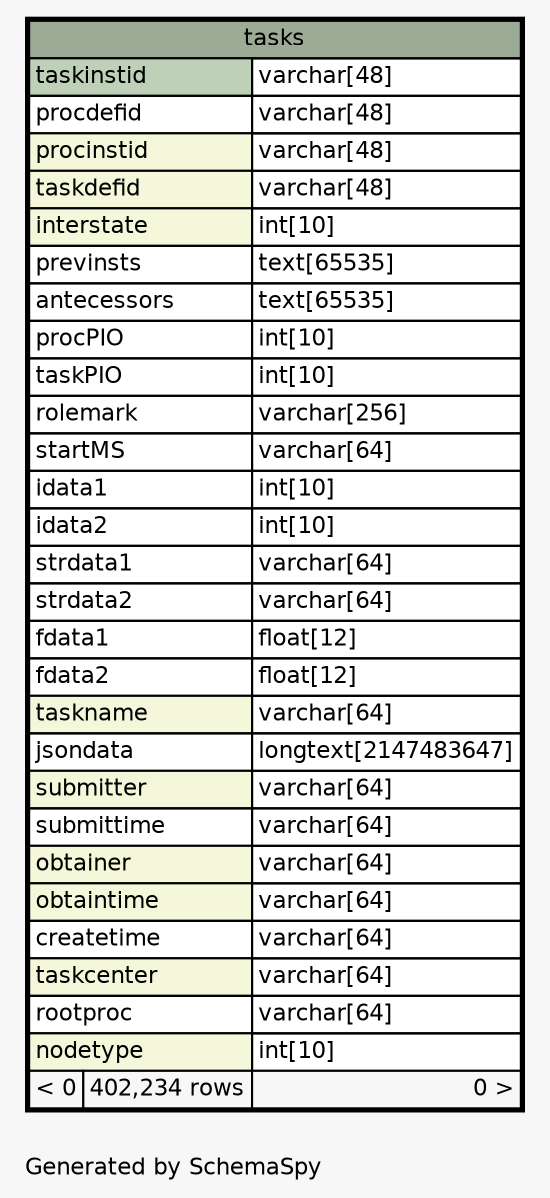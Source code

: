 // dot 2.26.0 on Linux 2.6.32-504.8.1.el6.x86_64
// SchemaSpy rev 590
digraph "oneDegreeRelationshipsDiagram" {
  graph [
    rankdir="RL"
    bgcolor="#f7f7f7"
    label="\nGenerated by SchemaSpy"
    labeljust="l"
    nodesep="0.18"
    ranksep="0.46"
    fontname="Helvetica"
    fontsize="11"
  ];
  node [
    fontname="Helvetica"
    fontsize="11"
    shape="plaintext"
  ];
  edge [
    arrowsize="0.8"
  ];
  "tasks" [
    label=<
    <TABLE BORDER="2" CELLBORDER="1" CELLSPACING="0" BGCOLOR="#ffffff">
      <TR><TD COLSPAN="3" BGCOLOR="#9bab96" ALIGN="CENTER">tasks</TD></TR>
      <TR><TD PORT="taskinstid" COLSPAN="2" BGCOLOR="#bed1b8" ALIGN="LEFT">taskinstid</TD><TD PORT="taskinstid.type" ALIGN="LEFT">varchar[48]</TD></TR>
      <TR><TD PORT="procdefid" COLSPAN="2" ALIGN="LEFT">procdefid</TD><TD PORT="procdefid.type" ALIGN="LEFT">varchar[48]</TD></TR>
      <TR><TD PORT="procinstid" COLSPAN="2" BGCOLOR="#f4f7da" ALIGN="LEFT">procinstid</TD><TD PORT="procinstid.type" ALIGN="LEFT">varchar[48]</TD></TR>
      <TR><TD PORT="taskdefid" COLSPAN="2" BGCOLOR="#f4f7da" ALIGN="LEFT">taskdefid</TD><TD PORT="taskdefid.type" ALIGN="LEFT">varchar[48]</TD></TR>
      <TR><TD PORT="interstate" COLSPAN="2" BGCOLOR="#f4f7da" ALIGN="LEFT">interstate</TD><TD PORT="interstate.type" ALIGN="LEFT">int[10]</TD></TR>
      <TR><TD PORT="previnsts" COLSPAN="2" ALIGN="LEFT">previnsts</TD><TD PORT="previnsts.type" ALIGN="LEFT">text[65535]</TD></TR>
      <TR><TD PORT="antecessors" COLSPAN="2" ALIGN="LEFT">antecessors</TD><TD PORT="antecessors.type" ALIGN="LEFT">text[65535]</TD></TR>
      <TR><TD PORT="procPIO" COLSPAN="2" ALIGN="LEFT">procPIO</TD><TD PORT="procPIO.type" ALIGN="LEFT">int[10]</TD></TR>
      <TR><TD PORT="taskPIO" COLSPAN="2" ALIGN="LEFT">taskPIO</TD><TD PORT="taskPIO.type" ALIGN="LEFT">int[10]</TD></TR>
      <TR><TD PORT="rolemark" COLSPAN="2" ALIGN="LEFT">rolemark</TD><TD PORT="rolemark.type" ALIGN="LEFT">varchar[256]</TD></TR>
      <TR><TD PORT="startMS" COLSPAN="2" ALIGN="LEFT">startMS</TD><TD PORT="startMS.type" ALIGN="LEFT">varchar[64]</TD></TR>
      <TR><TD PORT="idata1" COLSPAN="2" ALIGN="LEFT">idata1</TD><TD PORT="idata1.type" ALIGN="LEFT">int[10]</TD></TR>
      <TR><TD PORT="idata2" COLSPAN="2" ALIGN="LEFT">idata2</TD><TD PORT="idata2.type" ALIGN="LEFT">int[10]</TD></TR>
      <TR><TD PORT="strdata1" COLSPAN="2" ALIGN="LEFT">strdata1</TD><TD PORT="strdata1.type" ALIGN="LEFT">varchar[64]</TD></TR>
      <TR><TD PORT="strdata2" COLSPAN="2" ALIGN="LEFT">strdata2</TD><TD PORT="strdata2.type" ALIGN="LEFT">varchar[64]</TD></TR>
      <TR><TD PORT="fdata1" COLSPAN="2" ALIGN="LEFT">fdata1</TD><TD PORT="fdata1.type" ALIGN="LEFT">float[12]</TD></TR>
      <TR><TD PORT="fdata2" COLSPAN="2" ALIGN="LEFT">fdata2</TD><TD PORT="fdata2.type" ALIGN="LEFT">float[12]</TD></TR>
      <TR><TD PORT="taskname" COLSPAN="2" BGCOLOR="#f4f7da" ALIGN="LEFT">taskname</TD><TD PORT="taskname.type" ALIGN="LEFT">varchar[64]</TD></TR>
      <TR><TD PORT="jsondata" COLSPAN="2" ALIGN="LEFT">jsondata</TD><TD PORT="jsondata.type" ALIGN="LEFT">longtext[2147483647]</TD></TR>
      <TR><TD PORT="submitter" COLSPAN="2" BGCOLOR="#f4f7da" ALIGN="LEFT">submitter</TD><TD PORT="submitter.type" ALIGN="LEFT">varchar[64]</TD></TR>
      <TR><TD PORT="submittime" COLSPAN="2" ALIGN="LEFT">submittime</TD><TD PORT="submittime.type" ALIGN="LEFT">varchar[64]</TD></TR>
      <TR><TD PORT="obtainer" COLSPAN="2" BGCOLOR="#f4f7da" ALIGN="LEFT">obtainer</TD><TD PORT="obtainer.type" ALIGN="LEFT">varchar[64]</TD></TR>
      <TR><TD PORT="obtaintime" COLSPAN="2" BGCOLOR="#f4f7da" ALIGN="LEFT">obtaintime</TD><TD PORT="obtaintime.type" ALIGN="LEFT">varchar[64]</TD></TR>
      <TR><TD PORT="createtime" COLSPAN="2" ALIGN="LEFT">createtime</TD><TD PORT="createtime.type" ALIGN="LEFT">varchar[64]</TD></TR>
      <TR><TD PORT="taskcenter" COLSPAN="2" BGCOLOR="#f4f7da" ALIGN="LEFT">taskcenter</TD><TD PORT="taskcenter.type" ALIGN="LEFT">varchar[64]</TD></TR>
      <TR><TD PORT="rootproc" COLSPAN="2" ALIGN="LEFT">rootproc</TD><TD PORT="rootproc.type" ALIGN="LEFT">varchar[64]</TD></TR>
      <TR><TD PORT="nodetype" COLSPAN="2" BGCOLOR="#f4f7da" ALIGN="LEFT">nodetype</TD><TD PORT="nodetype.type" ALIGN="LEFT">int[10]</TD></TR>
      <TR><TD ALIGN="LEFT" BGCOLOR="#f7f7f7">&lt; 0</TD><TD ALIGN="RIGHT" BGCOLOR="#f7f7f7">402,234 rows</TD><TD ALIGN="RIGHT" BGCOLOR="#f7f7f7">0 &gt;</TD></TR>
    </TABLE>>
    URL="tasks.html"
    tooltip="tasks"
  ];
}
